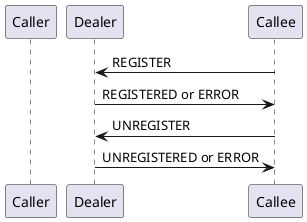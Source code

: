 @startuml
participant Caller
participant Dealer
participant Callee

Callee -> Dealer : REGISTER
Dealer -> Callee : REGISTERED or ERROR
Callee -> Dealer : UNREGISTER
Dealer -> Callee : UNREGISTERED or ERROR
@enduml